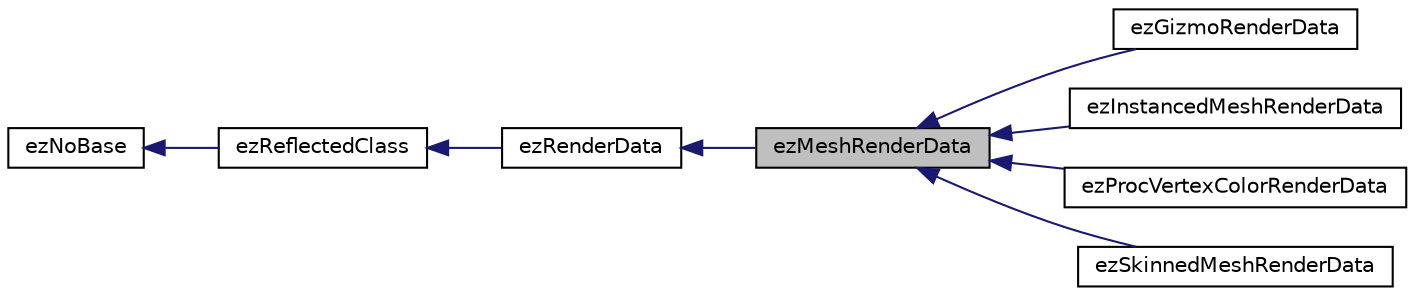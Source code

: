 digraph "ezMeshRenderData"
{
 // LATEX_PDF_SIZE
  edge [fontname="Helvetica",fontsize="10",labelfontname="Helvetica",labelfontsize="10"];
  node [fontname="Helvetica",fontsize="10",shape=record];
  rankdir="LR";
  Node1 [label="ezMeshRenderData",height=0.2,width=0.4,color="black", fillcolor="grey75", style="filled", fontcolor="black",tooltip=" "];
  Node2 -> Node1 [dir="back",color="midnightblue",fontsize="10",style="solid",fontname="Helvetica"];
  Node2 [label="ezRenderData",height=0.2,width=0.4,color="black", fillcolor="white", style="filled",URL="$d3/dab/classez_render_data.htm",tooltip="Base class for all render data. Render data must contain all information that is needed to render the..."];
  Node3 -> Node2 [dir="back",color="midnightblue",fontsize="10",style="solid",fontname="Helvetica"];
  Node3 [label="ezReflectedClass",height=0.2,width=0.4,color="black", fillcolor="white", style="filled",URL="$db/d45/classez_reflected_class.htm",tooltip="All classes that should be dynamically reflectable, need to be derived from this base class."];
  Node4 -> Node3 [dir="back",color="midnightblue",fontsize="10",style="solid",fontname="Helvetica"];
  Node4 [label="ezNoBase",height=0.2,width=0.4,color="black", fillcolor="white", style="filled",URL="$d4/d02/classez_no_base.htm",tooltip="Dummy type to pass to templates and macros that expect a base type for a class that has no base."];
  Node1 -> Node5 [dir="back",color="midnightblue",fontsize="10",style="solid",fontname="Helvetica"];
  Node5 [label="ezGizmoRenderData",height=0.2,width=0.4,color="black", fillcolor="white", style="filled",URL="$df/d06/classez_gizmo_render_data.htm",tooltip=" "];
  Node1 -> Node6 [dir="back",color="midnightblue",fontsize="10",style="solid",fontname="Helvetica"];
  Node6 [label="ezInstancedMeshRenderData",height=0.2,width=0.4,color="black", fillcolor="white", style="filled",URL="$db/d80/classez_instanced_mesh_render_data.htm",tooltip=" "];
  Node1 -> Node7 [dir="back",color="midnightblue",fontsize="10",style="solid",fontname="Helvetica"];
  Node7 [label="ezProcVertexColorRenderData",height=0.2,width=0.4,color="black", fillcolor="white", style="filled",URL="$d3/d1e/classez_proc_vertex_color_render_data.htm",tooltip=" "];
  Node1 -> Node8 [dir="back",color="midnightblue",fontsize="10",style="solid",fontname="Helvetica"];
  Node8 [label="ezSkinnedMeshRenderData",height=0.2,width=0.4,color="black", fillcolor="white", style="filled",URL="$d5/d31/classez_skinned_mesh_render_data.htm",tooltip=" "];
}
